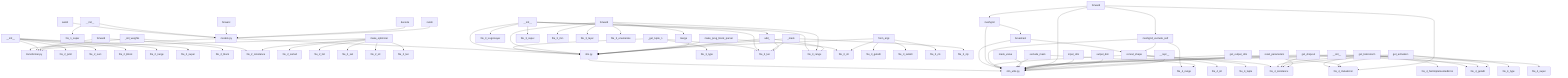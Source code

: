 graph TD
    file_1["models.py"]
    file_1_swish["swish"]
    file_1_swish --> file_1
    file_1___init__["__init__"]
    file_1___init__ --> file_1
    file_1___init__ --> file_1_super
    file_1_forward["forward"]
    file_1_forward --> file_1
    file_1_decode["decode"]
    file_1_decode --> file_1
    file_1_randn["randn"]
    file_1_randn --> file_1
    file_1 --> file_2
    file_2["transformer.py"]
    file_2___init__["__init__"]
    file_2___init__ --> file_2
    file_2___init__ --> file_2_print
    file_2___init__ --> file_2_sum
    file_2___init__ --> file_2_Block
    file_2___init__ --> file_2_range
    file_2___init__ --> file_2_super
    file_2_forward["forward"]
    file_2_forward --> file_2
    file_2_forward --> file_2_block
    file_2__init_weights["_init_weights"]
    file_2__init_weights --> file_2
    file_2__init_weights --> file_2_isinstance
    file_2_make_optimizer["make_optimizer"]
    file_2_make_optimizer --> file_2
    file_2_make_optimizer --> file_2_sorted
    file_2_make_optimizer --> file_2_list
    file_2_make_optimizer --> file_2_set
    file_2_make_optimizer --> file_2_str
    file_2_make_optimizer --> file_2_isinstance
    file_2_make_optimizer --> file_2_len
    file_1 --> file_3
    file_3["nlm.py"]
    file_3__get_tuple_n["_get_tuple_n"]
    file_3__get_tuple_n --> file_3
    file_3__get_tuple_n --> file_3_type
    file_3__get_tuple_n --> file_3_len
    file_3___init__["__init__"]
    file_3___init__ --> file_3
    file_3___init__ --> file_3_LogicLayer
    file_3___init__ --> file_3_add_
    file_3___init__ --> file_3_range
    file_3___init__ --> file_3_super
    file_3___init__ --> file_3_len
    file_3_forward["forward"]
    file_3_forward --> file_3
    file_3_forward --> file_3_min
    file_3_forward --> file_3_layer
    file_3_forward --> file_3_enumerate
    file_3_forward --> file_3_range
    file_3_forward --> file_3_merge
    file_3_make_prog_block_parser["make_prog_block_parser"]
    file_3_make_prog_block_parser --> file_3
    file_3_make_prog_block_parser --> file_3_str
    file_3_from_args["from_args"]
    file_3_from_args --> file_3
    file_3_from_args --> file_3_getattr
    file_3_from_args --> file_3_str
    file_3_from_args --> file_3_setattr
    file_3_from_args --> file_3_cls
    file_3__mask["_mask"]
    file_3__mask --> file_3
    file_3__mask --> file_3_zip
    file_3__mask --> file_3_len
    file_3_add_["add_"]
    file_3_add_ --> file_3
    file_3_add_ --> file_3_range
    file_3_add_ --> file_3_len
    file_3_merge["merge"]
    file_3_merge --> file_3
    file_3 --> file_4
    file_4["nlm_utils.py"]
    file_4_broadcast["broadcast"]
    file_4_broadcast --> file_4
    file_4_broadcast --> file_4_concat_shape
    file_4_concat_shape["concat_shape"]
    file_4_concat_shape --> file_4
    file_4_concat_shape --> file_4_int
    file_4_concat_shape --> file_4_tuple
    file_4_concat_shape --> file_4_isinstance
    file_4_meshgrid["meshgrid"]
    file_4_meshgrid --> file_4
    file_4_meshgrid --> file_4_broadcast
    file_4_meshgrid_exclude_self["meshgrid_exclude_self"]
    file_4_meshgrid_exclude_self --> file_4
    file_4_meshgrid_exclude_self --> file_4_range
    file_4_meshgrid_exclude_self --> file_4_concat_shape
    file_4_exclude_mask["exclude_mask"]
    file_4_exclude_mask --> file_4
    file_4_exclude_mask --> file_4_range
    file_4_mask_value["mask_value"]
    file_4_mask_value --> file_4
    file_4_get_batcnnorm["get_batcnnorm"]
    file_4_get_batcnnorm --> file_4
    file_4_get_batcnnorm --> file_4_NotImplementedError
    file_4_get_batcnnorm --> file_4_getattr
    file_4_get_batcnnorm --> file_4_ValueError
    file_4_get_batcnnorm --> file_4_isinstance
    file_4_get_dropout["get_dropout"]
    file_4_get_dropout --> file_4
    file_4_get_dropout --> file_4_getattr
    file_4_get_dropout --> file_4_isinstance
    file_4_get_activation["get_activation"]
    file_4_get_activation --> file_4
    file_4_get_activation --> file_4_ValueError
    file_4_get_activation --> file_4_type
    file_4_get_activation --> file_4_isinstance
    file_4_get_activation --> file_4_getattr
    file_4_get_output_dim["get_output_dim"]
    file_4_get_output_dim --> file_4
    file_4_get_output_dim --> file_4_ValueError
    file_4___init__["__init__"]
    file_4___init__ --> file_4
    file_4___init__ --> file_4_super
    file_4_forward["forward"]
    file_4_forward --> file_4
    file_4_forward --> file_4_meshgrid_exclude_self
    file_4_forward --> file_4_meshgrid
    file_4_forward --> file_4_ValueError
    file_4_input_dim["input_dim"]
    file_4_input_dim --> file_4
    file_4_output_dim["output_dim"]
    file_4_output_dim --> file_4
    file_4_reset_parameters["reset_parameters"]
    file_4_reset_parameters --> file_4
    file_4_reset_parameters --> file_4_isinstance
    file_4___repr__["__repr__"]
    file_4___repr__ --> file_4